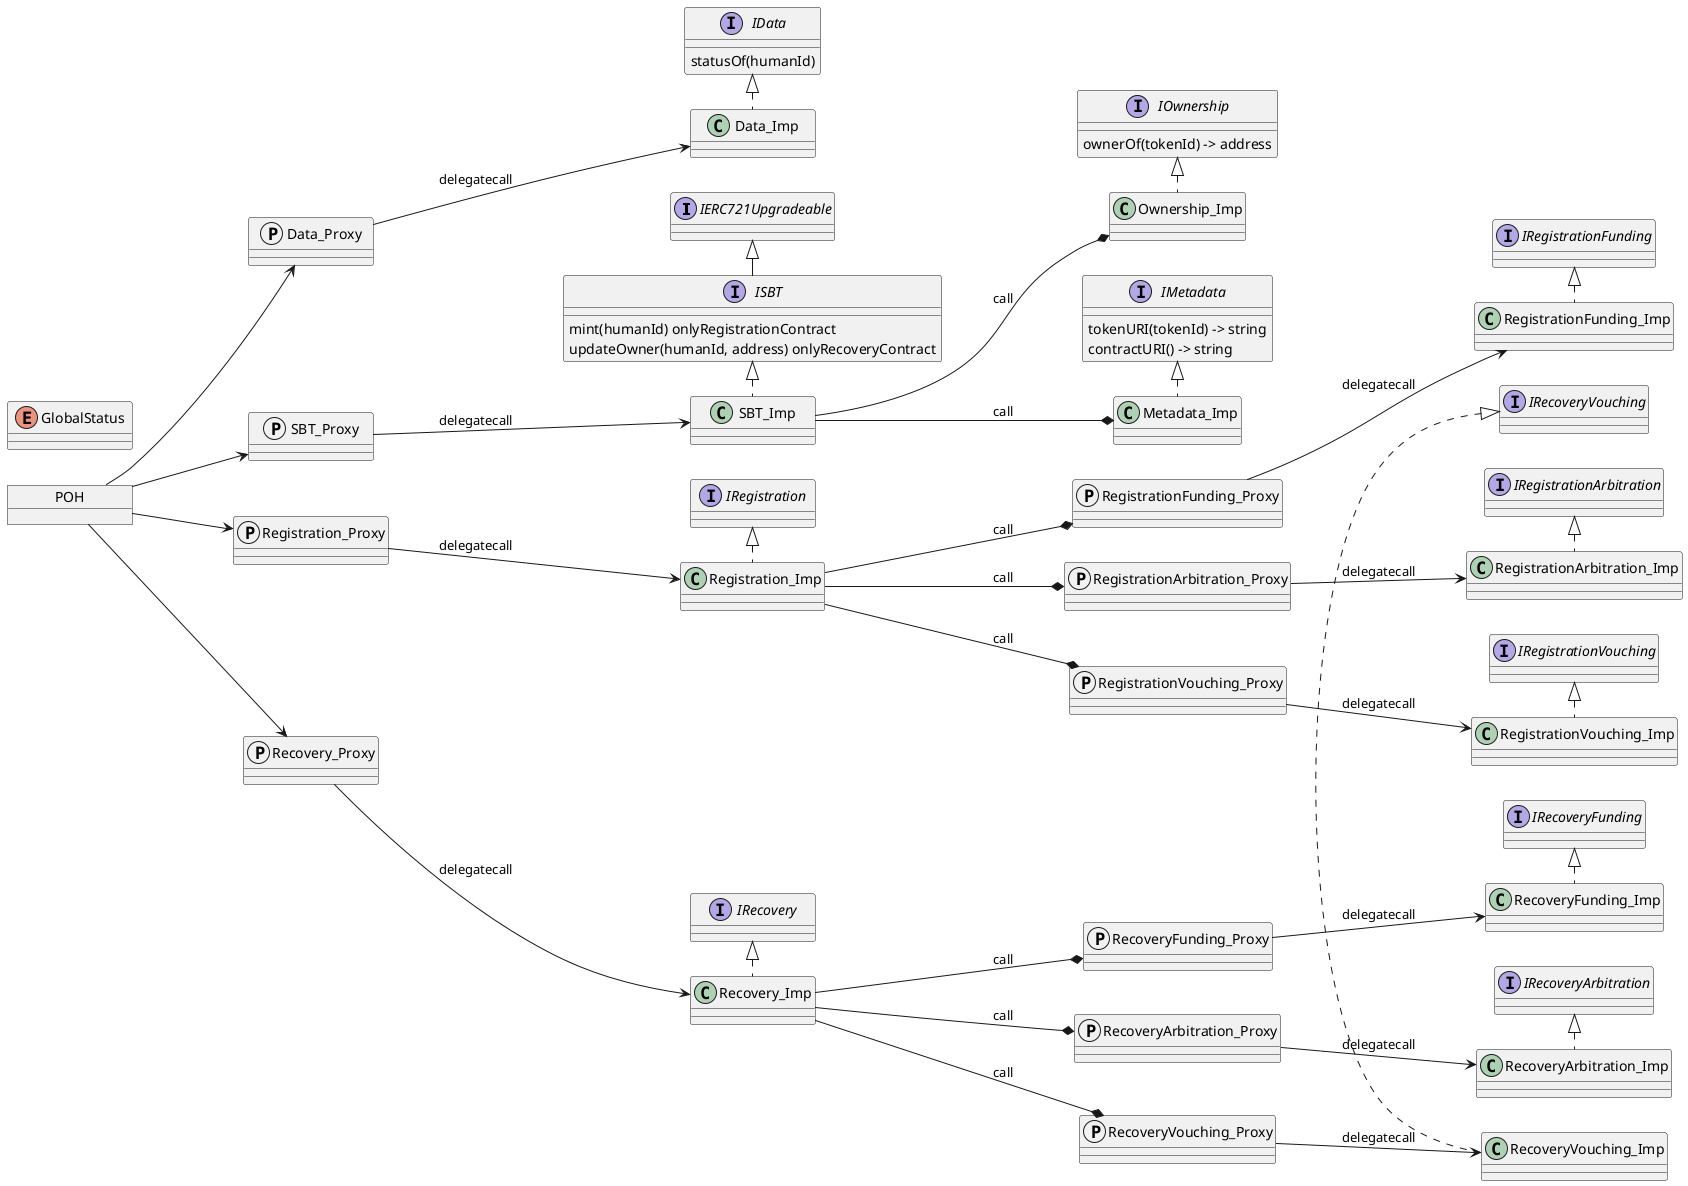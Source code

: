 @startuml POH_V2

' using "protocol" (P) for proxy

left to right direction

skinparam minClassWidth 125
skinparam ranksep 100

' libraries

interface IERC721Upgradeable

' enums

enum GlobalStatus

' interfaces / abstract classes

interface IData {
    statusOf(humanId)
}
interface ISBT {
    mint(humanId) onlyRegistrationContract
    updateOwner(humanId, address) onlyRecoveryContract
}
ISBT -l-|> IERC721Upgradeable
interface IRegistration
interface IRecovery

interface IOwnership {
    ownerOf(tokenId) -> address
}
interface IMetadata {
    tokenURI(tokenId) -> string
    contractURI() -> string
}

interface IRegistrationVouching
interface IRegistrationFunding
interface IRegistrationArbitration

interface IRecoveryVouching
interface IRecoveryFunding
interface IRecoveryArbitration

' proxies

protocol Data_Proxy
protocol SBT_Proxy
protocol Registration_Proxy
protocol Recovery_Proxy

protocol RegistrationVouching_Proxy
protocol RegistrationFunding_Proxy
protocol RegistrationArbitration_Proxy

protocol RecoveryVouching_Proxy
protocol RecoveryFunding_Proxy
protocol RecoveryArbitration_Proxy

' classes

class Data_Imp
class SBT_Imp
class Registration_Imp
class Recovery_Imp

class RegistrationVouching_Imp
class RegistrationFunding_Imp
class RegistrationArbitration_Imp

class RecoveryVouching_Imp
class RecoveryFunding_Imp
class RecoveryArbitration_Imp

class Ownership_Imp
class Metadata_Imp

' POH
object POH
POH --> Data_Proxy
POH --> SBT_Proxy
POH --> Registration_Proxy
POH --> Recovery_Proxy

' interfaces implementations

Data_Imp .l.|> IData
SBT_Imp .l.|> ISBT
Registration_Imp .l.|> IRegistration
Recovery_Imp .l.|> IRecovery

Ownership_Imp .l.|> IOwnership
Metadata_Imp .l.|> IMetadata

RegistrationVouching_Imp .l.|> IRegistrationVouching
RegistrationFunding_Imp .l.|> IRegistrationFunding
RegistrationArbitration_Imp .l.|> IRegistrationArbitration

RecoveryVouching_Imp .l.|> IRecoveryVouching
RecoveryFunding_Imp .l.|> IRecoveryFunding
RecoveryArbitration_Imp .l.|> IRecoveryArbitration


' proxies implementations

Data_Proxy --> Data_Imp : delegatecall
SBT_Proxy --> SBT_Imp : delegatecall
Registration_Proxy --> Registration_Imp : delegatecall
Recovery_Proxy --> Recovery_Imp : delegatecall

RegistrationVouching_Proxy --> RegistrationVouching_Imp : delegatecall
RegistrationFunding_Proxy --> RegistrationFunding_Imp : delegatecall
RegistrationArbitration_Proxy --> RegistrationArbitration_Imp : delegatecall

RecoveryVouching_Proxy --> RecoveryVouching_Imp : delegatecall
RecoveryFunding_Proxy --> RecoveryFunding_Imp : delegatecall
RecoveryArbitration_Proxy --> RecoveryArbitration_Imp : delegatecall

' composition

SBT_Imp --* Ownership_Imp : call
SBT_Imp --* Metadata_Imp : call

Registration_Imp --* RegistrationVouching_Proxy : call
Registration_Imp --* RegistrationFunding_Proxy : call
Registration_Imp --* RegistrationArbitration_Proxy : call

Recovery_Imp --* RecoveryVouching_Proxy : call
Recovery_Imp --* RecoveryFunding_Proxy : call
Recovery_Imp --* RecoveryArbitration_Proxy : call


' hide @unlinked

@enduml